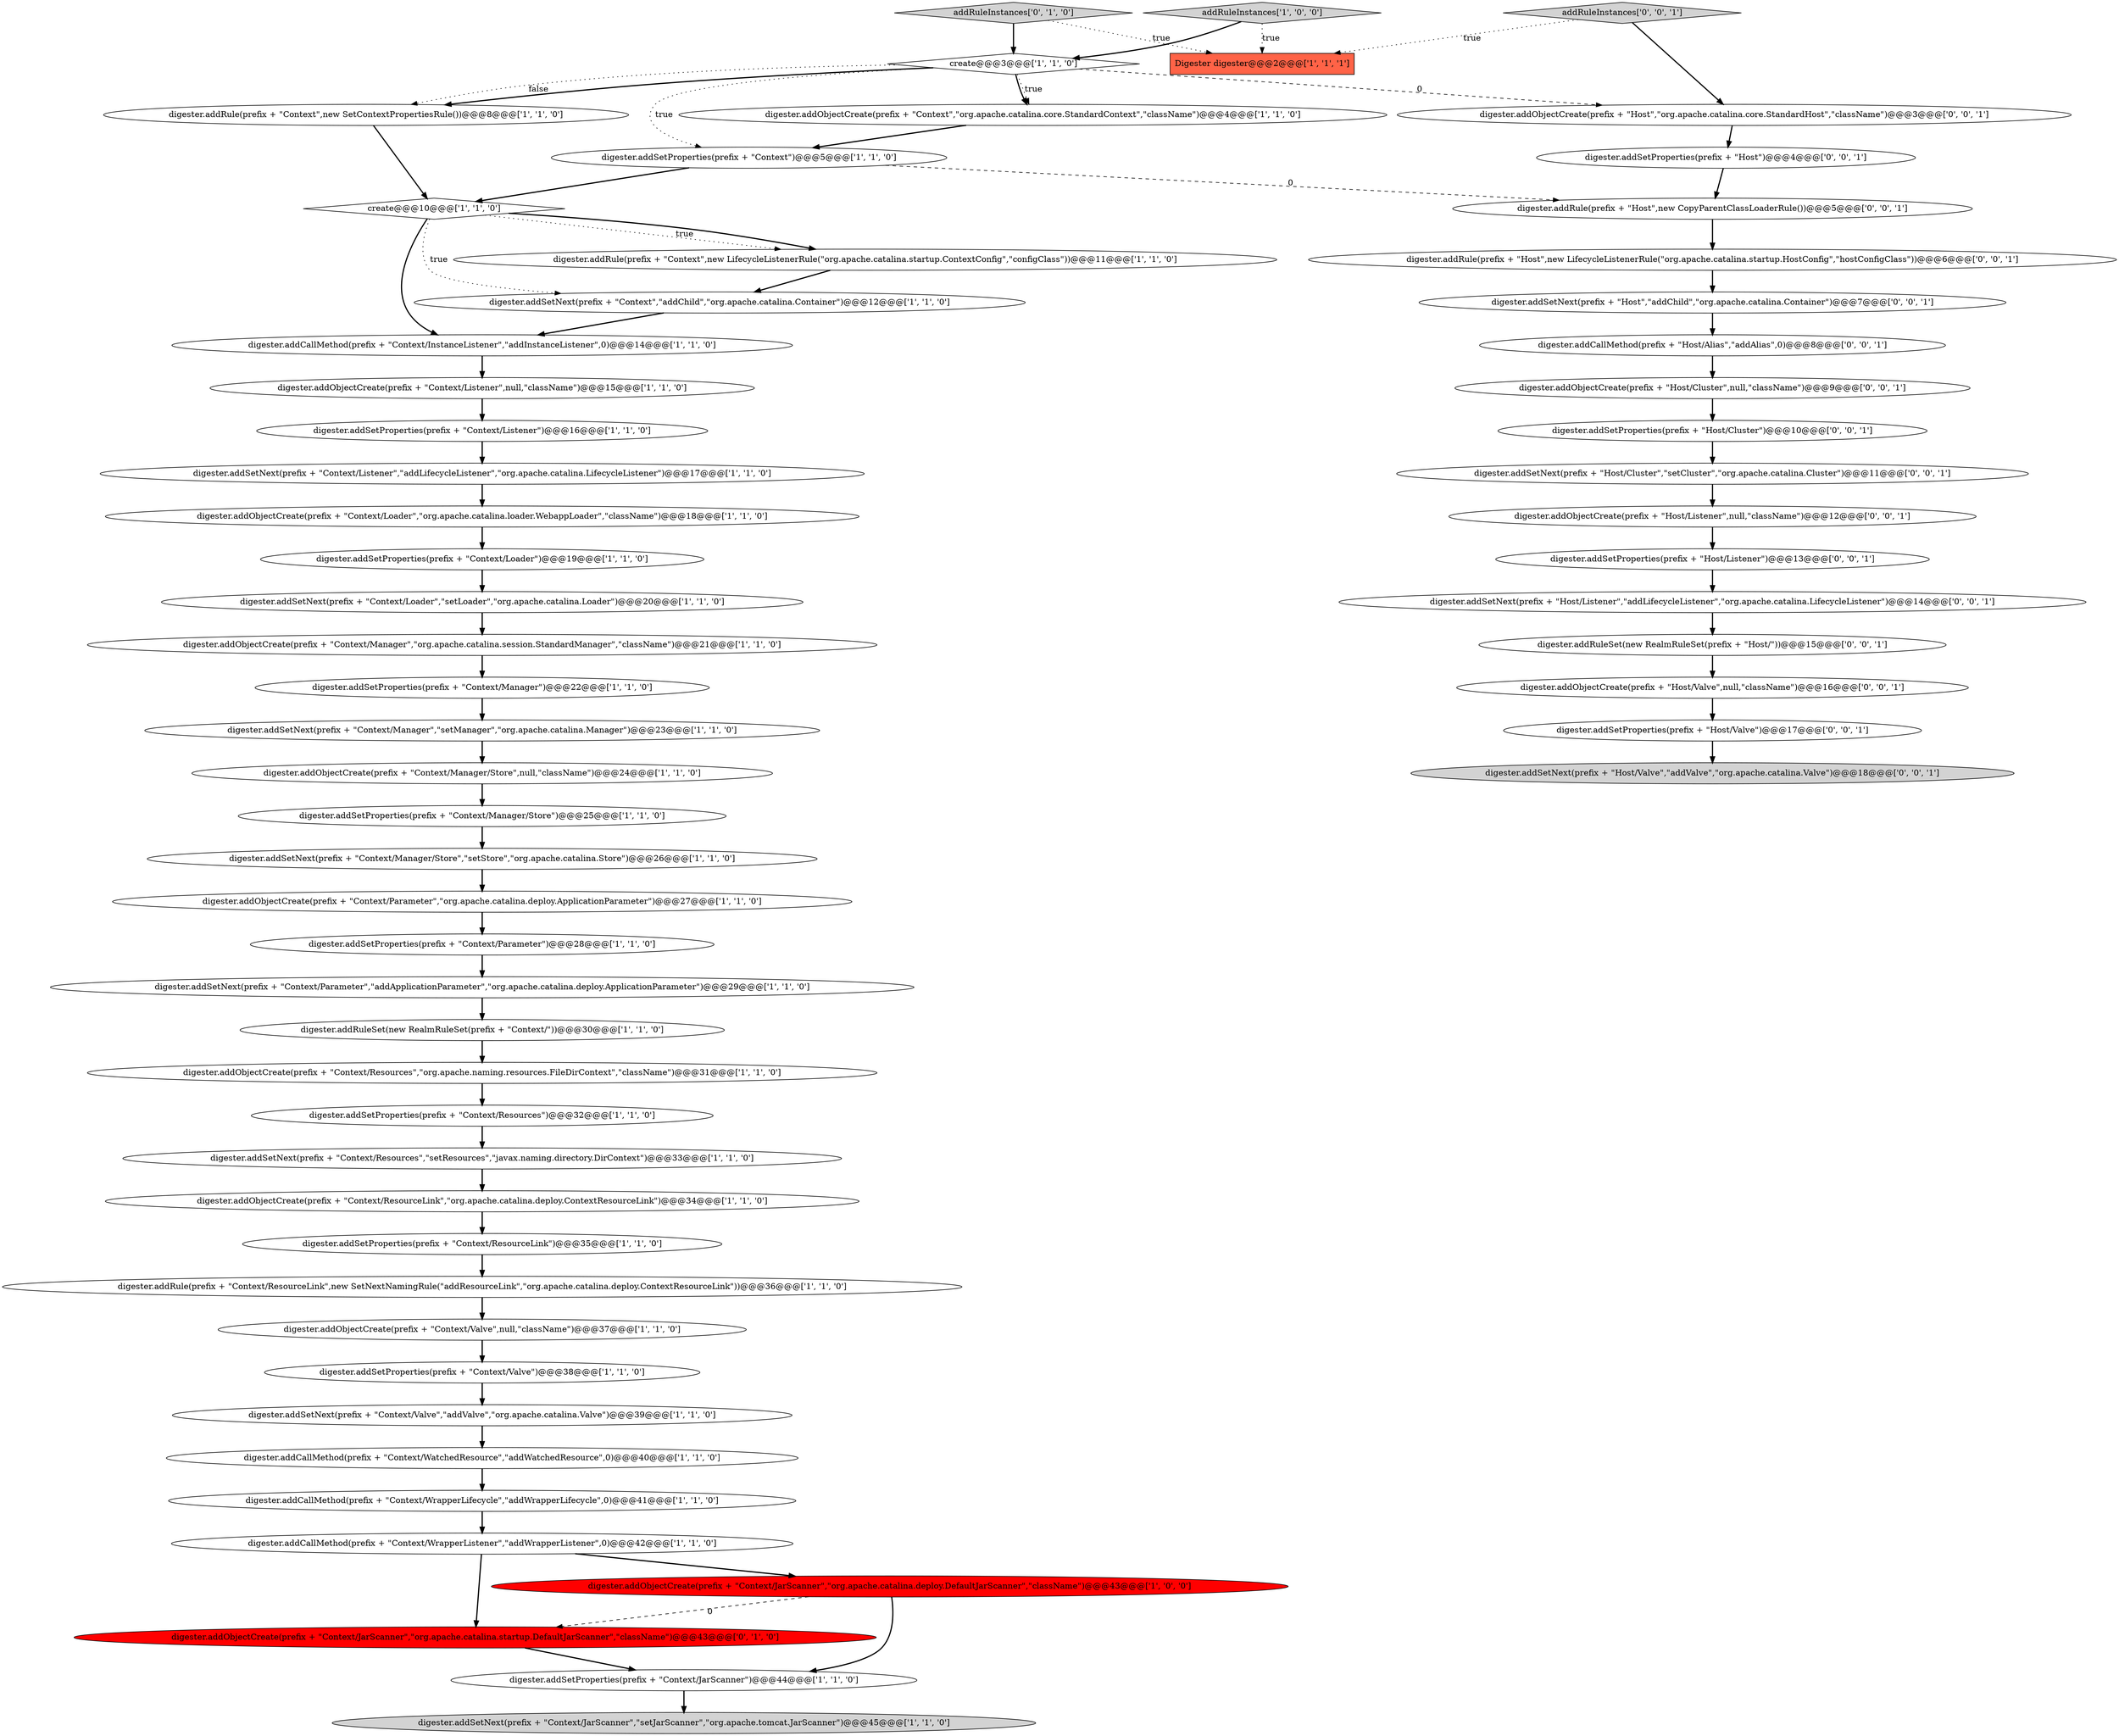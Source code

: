 digraph {
2 [style = filled, label = "digester.addObjectCreate(prefix + \"Context/Manager\",\"org.apache.catalina.session.StandardManager\",\"className\")@@@21@@@['1', '1', '0']", fillcolor = white, shape = ellipse image = "AAA0AAABBB1BBB"];
55 [style = filled, label = "digester.addRuleSet(new RealmRuleSet(prefix + \"Host/\"))@@@15@@@['0', '0', '1']", fillcolor = white, shape = ellipse image = "AAA0AAABBB3BBB"];
29 [style = filled, label = "digester.addSetProperties(prefix + \"Context/Loader\")@@@19@@@['1', '1', '0']", fillcolor = white, shape = ellipse image = "AAA0AAABBB1BBB"];
1 [style = filled, label = "digester.addSetNext(prefix + \"Context/Loader\",\"setLoader\",\"org.apache.catalina.Loader\")@@@20@@@['1', '1', '0']", fillcolor = white, shape = ellipse image = "AAA0AAABBB1BBB"];
49 [style = filled, label = "digester.addSetNext(prefix + \"Host\",\"addChild\",\"org.apache.catalina.Container\")@@@7@@@['0', '0', '1']", fillcolor = white, shape = ellipse image = "AAA0AAABBB3BBB"];
7 [style = filled, label = "digester.addObjectCreate(prefix + \"Context/ResourceLink\",\"org.apache.catalina.deploy.ContextResourceLink\")@@@34@@@['1', '1', '0']", fillcolor = white, shape = ellipse image = "AAA0AAABBB1BBB"];
18 [style = filled, label = "digester.addCallMethod(prefix + \"Context/WrapperListener\",\"addWrapperListener\",0)@@@42@@@['1', '1', '0']", fillcolor = white, shape = ellipse image = "AAA0AAABBB1BBB"];
22 [style = filled, label = "digester.addRule(prefix + \"Context\",new SetContextPropertiesRule())@@@8@@@['1', '1', '0']", fillcolor = white, shape = ellipse image = "AAA0AAABBB1BBB"];
27 [style = filled, label = "digester.addCallMethod(prefix + \"Context/WatchedResource\",\"addWatchedResource\",0)@@@40@@@['1', '1', '0']", fillcolor = white, shape = ellipse image = "AAA0AAABBB1BBB"];
45 [style = filled, label = "digester.addCallMethod(prefix + \"Host/Alias\",\"addAlias\",0)@@@8@@@['0', '0', '1']", fillcolor = white, shape = ellipse image = "AAA0AAABBB3BBB"];
35 [style = filled, label = "digester.addSetNext(prefix + \"Context/JarScanner\",\"setJarScanner\",\"org.apache.tomcat.JarScanner\")@@@45@@@['1', '1', '0']", fillcolor = lightgray, shape = ellipse image = "AAA0AAABBB1BBB"];
17 [style = filled, label = "digester.addSetNext(prefix + \"Context/Resources\",\"setResources\",\"javax.naming.directory.DirContext\")@@@33@@@['1', '1', '0']", fillcolor = white, shape = ellipse image = "AAA0AAABBB1BBB"];
15 [style = filled, label = "digester.addObjectCreate(prefix + \"Context/Resources\",\"org.apache.naming.resources.FileDirContext\",\"className\")@@@31@@@['1', '1', '0']", fillcolor = white, shape = ellipse image = "AAA0AAABBB1BBB"];
43 [style = filled, label = "digester.addSetNext(prefix + \"Host/Listener\",\"addLifecycleListener\",\"org.apache.catalina.LifecycleListener\")@@@14@@@['0', '0', '1']", fillcolor = white, shape = ellipse image = "AAA0AAABBB3BBB"];
46 [style = filled, label = "digester.addSetNext(prefix + \"Host/Cluster\",\"setCluster\",\"org.apache.catalina.Cluster\")@@@11@@@['0', '0', '1']", fillcolor = white, shape = ellipse image = "AAA0AAABBB3BBB"];
9 [style = filled, label = "digester.addObjectCreate(prefix + \"Context/Loader\",\"org.apache.catalina.loader.WebappLoader\",\"className\")@@@18@@@['1', '1', '0']", fillcolor = white, shape = ellipse image = "AAA0AAABBB1BBB"];
25 [style = filled, label = "digester.addCallMethod(prefix + \"Context/WrapperLifecycle\",\"addWrapperLifecycle\",0)@@@41@@@['1', '1', '0']", fillcolor = white, shape = ellipse image = "AAA0AAABBB1BBB"];
26 [style = filled, label = "create@@@3@@@['1', '1', '0']", fillcolor = white, shape = diamond image = "AAA0AAABBB1BBB"];
3 [style = filled, label = "digester.addSetNext(prefix + \"Context/Manager/Store\",\"setStore\",\"org.apache.catalina.Store\")@@@26@@@['1', '1', '0']", fillcolor = white, shape = ellipse image = "AAA0AAABBB1BBB"];
10 [style = filled, label = "digester.addSetNext(prefix + \"Context\",\"addChild\",\"org.apache.catalina.Container\")@@@12@@@['1', '1', '0']", fillcolor = white, shape = ellipse image = "AAA0AAABBB1BBB"];
24 [style = filled, label = "digester.addSetProperties(prefix + \"Context/Manager/Store\")@@@25@@@['1', '1', '0']", fillcolor = white, shape = ellipse image = "AAA0AAABBB1BBB"];
33 [style = filled, label = "digester.addSetNext(prefix + \"Context/Valve\",\"addValve\",\"org.apache.catalina.Valve\")@@@39@@@['1', '1', '0']", fillcolor = white, shape = ellipse image = "AAA0AAABBB1BBB"];
38 [style = filled, label = "addRuleInstances['1', '0', '0']", fillcolor = lightgray, shape = diamond image = "AAA0AAABBB1BBB"];
14 [style = filled, label = "digester.addSetProperties(prefix + \"Context/Resources\")@@@32@@@['1', '1', '0']", fillcolor = white, shape = ellipse image = "AAA0AAABBB1BBB"];
48 [style = filled, label = "digester.addObjectCreate(prefix + \"Host/Cluster\",null,\"className\")@@@9@@@['0', '0', '1']", fillcolor = white, shape = ellipse image = "AAA0AAABBB3BBB"];
53 [style = filled, label = "digester.addSetProperties(prefix + \"Host/Cluster\")@@@10@@@['0', '0', '1']", fillcolor = white, shape = ellipse image = "AAA0AAABBB3BBB"];
57 [style = filled, label = "digester.addObjectCreate(prefix + \"Host\",\"org.apache.catalina.core.StandardHost\",\"className\")@@@3@@@['0', '0', '1']", fillcolor = white, shape = ellipse image = "AAA0AAABBB3BBB"];
11 [style = filled, label = "digester.addSetProperties(prefix + \"Context/JarScanner\")@@@44@@@['1', '1', '0']", fillcolor = white, shape = ellipse image = "AAA0AAABBB1BBB"];
42 [style = filled, label = "addRuleInstances['0', '1', '0']", fillcolor = lightgray, shape = diamond image = "AAA0AAABBB2BBB"];
36 [style = filled, label = "digester.addCallMethod(prefix + \"Context/InstanceListener\",\"addInstanceListener\",0)@@@14@@@['1', '1', '0']", fillcolor = white, shape = ellipse image = "AAA0AAABBB1BBB"];
31 [style = filled, label = "digester.addSetProperties(prefix + \"Context/ResourceLink\")@@@35@@@['1', '1', '0']", fillcolor = white, shape = ellipse image = "AAA0AAABBB1BBB"];
41 [style = filled, label = "digester.addObjectCreate(prefix + \"Context/JarScanner\",\"org.apache.catalina.startup.DefaultJarScanner\",\"className\")@@@43@@@['0', '1', '0']", fillcolor = red, shape = ellipse image = "AAA1AAABBB2BBB"];
5 [style = filled, label = "digester.addObjectCreate(prefix + \"Context/Listener\",null,\"className\")@@@15@@@['1', '1', '0']", fillcolor = white, shape = ellipse image = "AAA0AAABBB1BBB"];
54 [style = filled, label = "digester.addSetProperties(prefix + \"Host/Valve\")@@@17@@@['0', '0', '1']", fillcolor = white, shape = ellipse image = "AAA0AAABBB3BBB"];
8 [style = filled, label = "digester.addRule(prefix + \"Context\",new LifecycleListenerRule(\"org.apache.catalina.startup.ContextConfig\",\"configClass\"))@@@11@@@['1', '1', '0']", fillcolor = white, shape = ellipse image = "AAA0AAABBB1BBB"];
44 [style = filled, label = "digester.addObjectCreate(prefix + \"Host/Listener\",null,\"className\")@@@12@@@['0', '0', '1']", fillcolor = white, shape = ellipse image = "AAA0AAABBB3BBB"];
32 [style = filled, label = "digester.addSetNext(prefix + \"Context/Manager\",\"setManager\",\"org.apache.catalina.Manager\")@@@23@@@['1', '1', '0']", fillcolor = white, shape = ellipse image = "AAA0AAABBB1BBB"];
59 [style = filled, label = "digester.addSetProperties(prefix + \"Host\")@@@4@@@['0', '0', '1']", fillcolor = white, shape = ellipse image = "AAA0AAABBB3BBB"];
12 [style = filled, label = "digester.addSetProperties(prefix + \"Context/Valve\")@@@38@@@['1', '1', '0']", fillcolor = white, shape = ellipse image = "AAA0AAABBB1BBB"];
23 [style = filled, label = "digester.addSetProperties(prefix + \"Context/Manager\")@@@22@@@['1', '1', '0']", fillcolor = white, shape = ellipse image = "AAA0AAABBB1BBB"];
0 [style = filled, label = "digester.addObjectCreate(prefix + \"Context/Manager/Store\",null,\"className\")@@@24@@@['1', '1', '0']", fillcolor = white, shape = ellipse image = "AAA0AAABBB1BBB"];
16 [style = filled, label = "digester.addSetProperties(prefix + \"Context/Listener\")@@@16@@@['1', '1', '0']", fillcolor = white, shape = ellipse image = "AAA0AAABBB1BBB"];
56 [style = filled, label = "digester.addSetNext(prefix + \"Host/Valve\",\"addValve\",\"org.apache.catalina.Valve\")@@@18@@@['0', '0', '1']", fillcolor = lightgray, shape = ellipse image = "AAA0AAABBB3BBB"];
6 [style = filled, label = "digester.addRuleSet(new RealmRuleSet(prefix + \"Context/\"))@@@30@@@['1', '1', '0']", fillcolor = white, shape = ellipse image = "AAA0AAABBB1BBB"];
28 [style = filled, label = "Digester digester@@@2@@@['1', '1', '1']", fillcolor = tomato, shape = box image = "AAA0AAABBB1BBB"];
30 [style = filled, label = "digester.addSetProperties(prefix + \"Context/Parameter\")@@@28@@@['1', '1', '0']", fillcolor = white, shape = ellipse image = "AAA0AAABBB1BBB"];
40 [style = filled, label = "digester.addSetProperties(prefix + \"Context\")@@@5@@@['1', '1', '0']", fillcolor = white, shape = ellipse image = "AAA0AAABBB1BBB"];
52 [style = filled, label = "digester.addRule(prefix + \"Host\",new CopyParentClassLoaderRule())@@@5@@@['0', '0', '1']", fillcolor = white, shape = ellipse image = "AAA0AAABBB3BBB"];
39 [style = filled, label = "create@@@10@@@['1', '1', '0']", fillcolor = white, shape = diamond image = "AAA0AAABBB1BBB"];
21 [style = filled, label = "digester.addSetNext(prefix + \"Context/Listener\",\"addLifecycleListener\",\"org.apache.catalina.LifecycleListener\")@@@17@@@['1', '1', '0']", fillcolor = white, shape = ellipse image = "AAA0AAABBB1BBB"];
47 [style = filled, label = "digester.addRule(prefix + \"Host\",new LifecycleListenerRule(\"org.apache.catalina.startup.HostConfig\",\"hostConfigClass\"))@@@6@@@['0', '0', '1']", fillcolor = white, shape = ellipse image = "AAA0AAABBB3BBB"];
51 [style = filled, label = "addRuleInstances['0', '0', '1']", fillcolor = lightgray, shape = diamond image = "AAA0AAABBB3BBB"];
50 [style = filled, label = "digester.addSetProperties(prefix + \"Host/Listener\")@@@13@@@['0', '0', '1']", fillcolor = white, shape = ellipse image = "AAA0AAABBB3BBB"];
20 [style = filled, label = "digester.addSetNext(prefix + \"Context/Parameter\",\"addApplicationParameter\",\"org.apache.catalina.deploy.ApplicationParameter\")@@@29@@@['1', '1', '0']", fillcolor = white, shape = ellipse image = "AAA0AAABBB1BBB"];
4 [style = filled, label = "digester.addRule(prefix + \"Context/ResourceLink\",new SetNextNamingRule(\"addResourceLink\",\"org.apache.catalina.deploy.ContextResourceLink\"))@@@36@@@['1', '1', '0']", fillcolor = white, shape = ellipse image = "AAA0AAABBB1BBB"];
58 [style = filled, label = "digester.addObjectCreate(prefix + \"Host/Valve\",null,\"className\")@@@16@@@['0', '0', '1']", fillcolor = white, shape = ellipse image = "AAA0AAABBB3BBB"];
19 [style = filled, label = "digester.addObjectCreate(prefix + \"Context/Parameter\",\"org.apache.catalina.deploy.ApplicationParameter\")@@@27@@@['1', '1', '0']", fillcolor = white, shape = ellipse image = "AAA0AAABBB1BBB"];
34 [style = filled, label = "digester.addObjectCreate(prefix + \"Context/Valve\",null,\"className\")@@@37@@@['1', '1', '0']", fillcolor = white, shape = ellipse image = "AAA0AAABBB1BBB"];
13 [style = filled, label = "digester.addObjectCreate(prefix + \"Context\",\"org.apache.catalina.core.StandardContext\",\"className\")@@@4@@@['1', '1', '0']", fillcolor = white, shape = ellipse image = "AAA0AAABBB1BBB"];
37 [style = filled, label = "digester.addObjectCreate(prefix + \"Context/JarScanner\",\"org.apache.catalina.deploy.DefaultJarScanner\",\"className\")@@@43@@@['1', '0', '0']", fillcolor = red, shape = ellipse image = "AAA1AAABBB1BBB"];
18->37 [style = bold, label=""];
46->44 [style = bold, label=""];
49->45 [style = bold, label=""];
8->10 [style = bold, label=""];
42->26 [style = bold, label=""];
54->56 [style = bold, label=""];
40->52 [style = dashed, label="0"];
50->43 [style = bold, label=""];
39->8 [style = dotted, label="true"];
15->14 [style = bold, label=""];
37->11 [style = bold, label=""];
43->55 [style = bold, label=""];
30->20 [style = bold, label=""];
37->41 [style = dashed, label="0"];
32->0 [style = bold, label=""];
39->8 [style = bold, label=""];
25->18 [style = bold, label=""];
59->52 [style = bold, label=""];
23->32 [style = bold, label=""];
31->4 [style = bold, label=""];
14->17 [style = bold, label=""];
44->50 [style = bold, label=""];
13->40 [style = bold, label=""];
7->31 [style = bold, label=""];
20->6 [style = bold, label=""];
26->13 [style = dotted, label="true"];
42->28 [style = dotted, label="true"];
41->11 [style = bold, label=""];
34->12 [style = bold, label=""];
57->59 [style = bold, label=""];
45->48 [style = bold, label=""];
48->53 [style = bold, label=""];
33->27 [style = bold, label=""];
58->54 [style = bold, label=""];
11->35 [style = bold, label=""];
26->13 [style = bold, label=""];
26->22 [style = bold, label=""];
10->36 [style = bold, label=""];
6->15 [style = bold, label=""];
26->22 [style = dotted, label="false"];
47->49 [style = bold, label=""];
5->16 [style = bold, label=""];
17->7 [style = bold, label=""];
26->40 [style = dotted, label="true"];
2->23 [style = bold, label=""];
53->46 [style = bold, label=""];
52->47 [style = bold, label=""];
21->9 [style = bold, label=""];
40->39 [style = bold, label=""];
38->28 [style = dotted, label="true"];
3->19 [style = bold, label=""];
16->21 [style = bold, label=""];
0->24 [style = bold, label=""];
12->33 [style = bold, label=""];
22->39 [style = bold, label=""];
4->34 [style = bold, label=""];
39->10 [style = dotted, label="true"];
36->5 [style = bold, label=""];
1->2 [style = bold, label=""];
38->26 [style = bold, label=""];
18->41 [style = bold, label=""];
51->57 [style = bold, label=""];
29->1 [style = bold, label=""];
9->29 [style = bold, label=""];
39->36 [style = bold, label=""];
24->3 [style = bold, label=""];
27->25 [style = bold, label=""];
55->58 [style = bold, label=""];
51->28 [style = dotted, label="true"];
26->57 [style = dashed, label="0"];
19->30 [style = bold, label=""];
}
